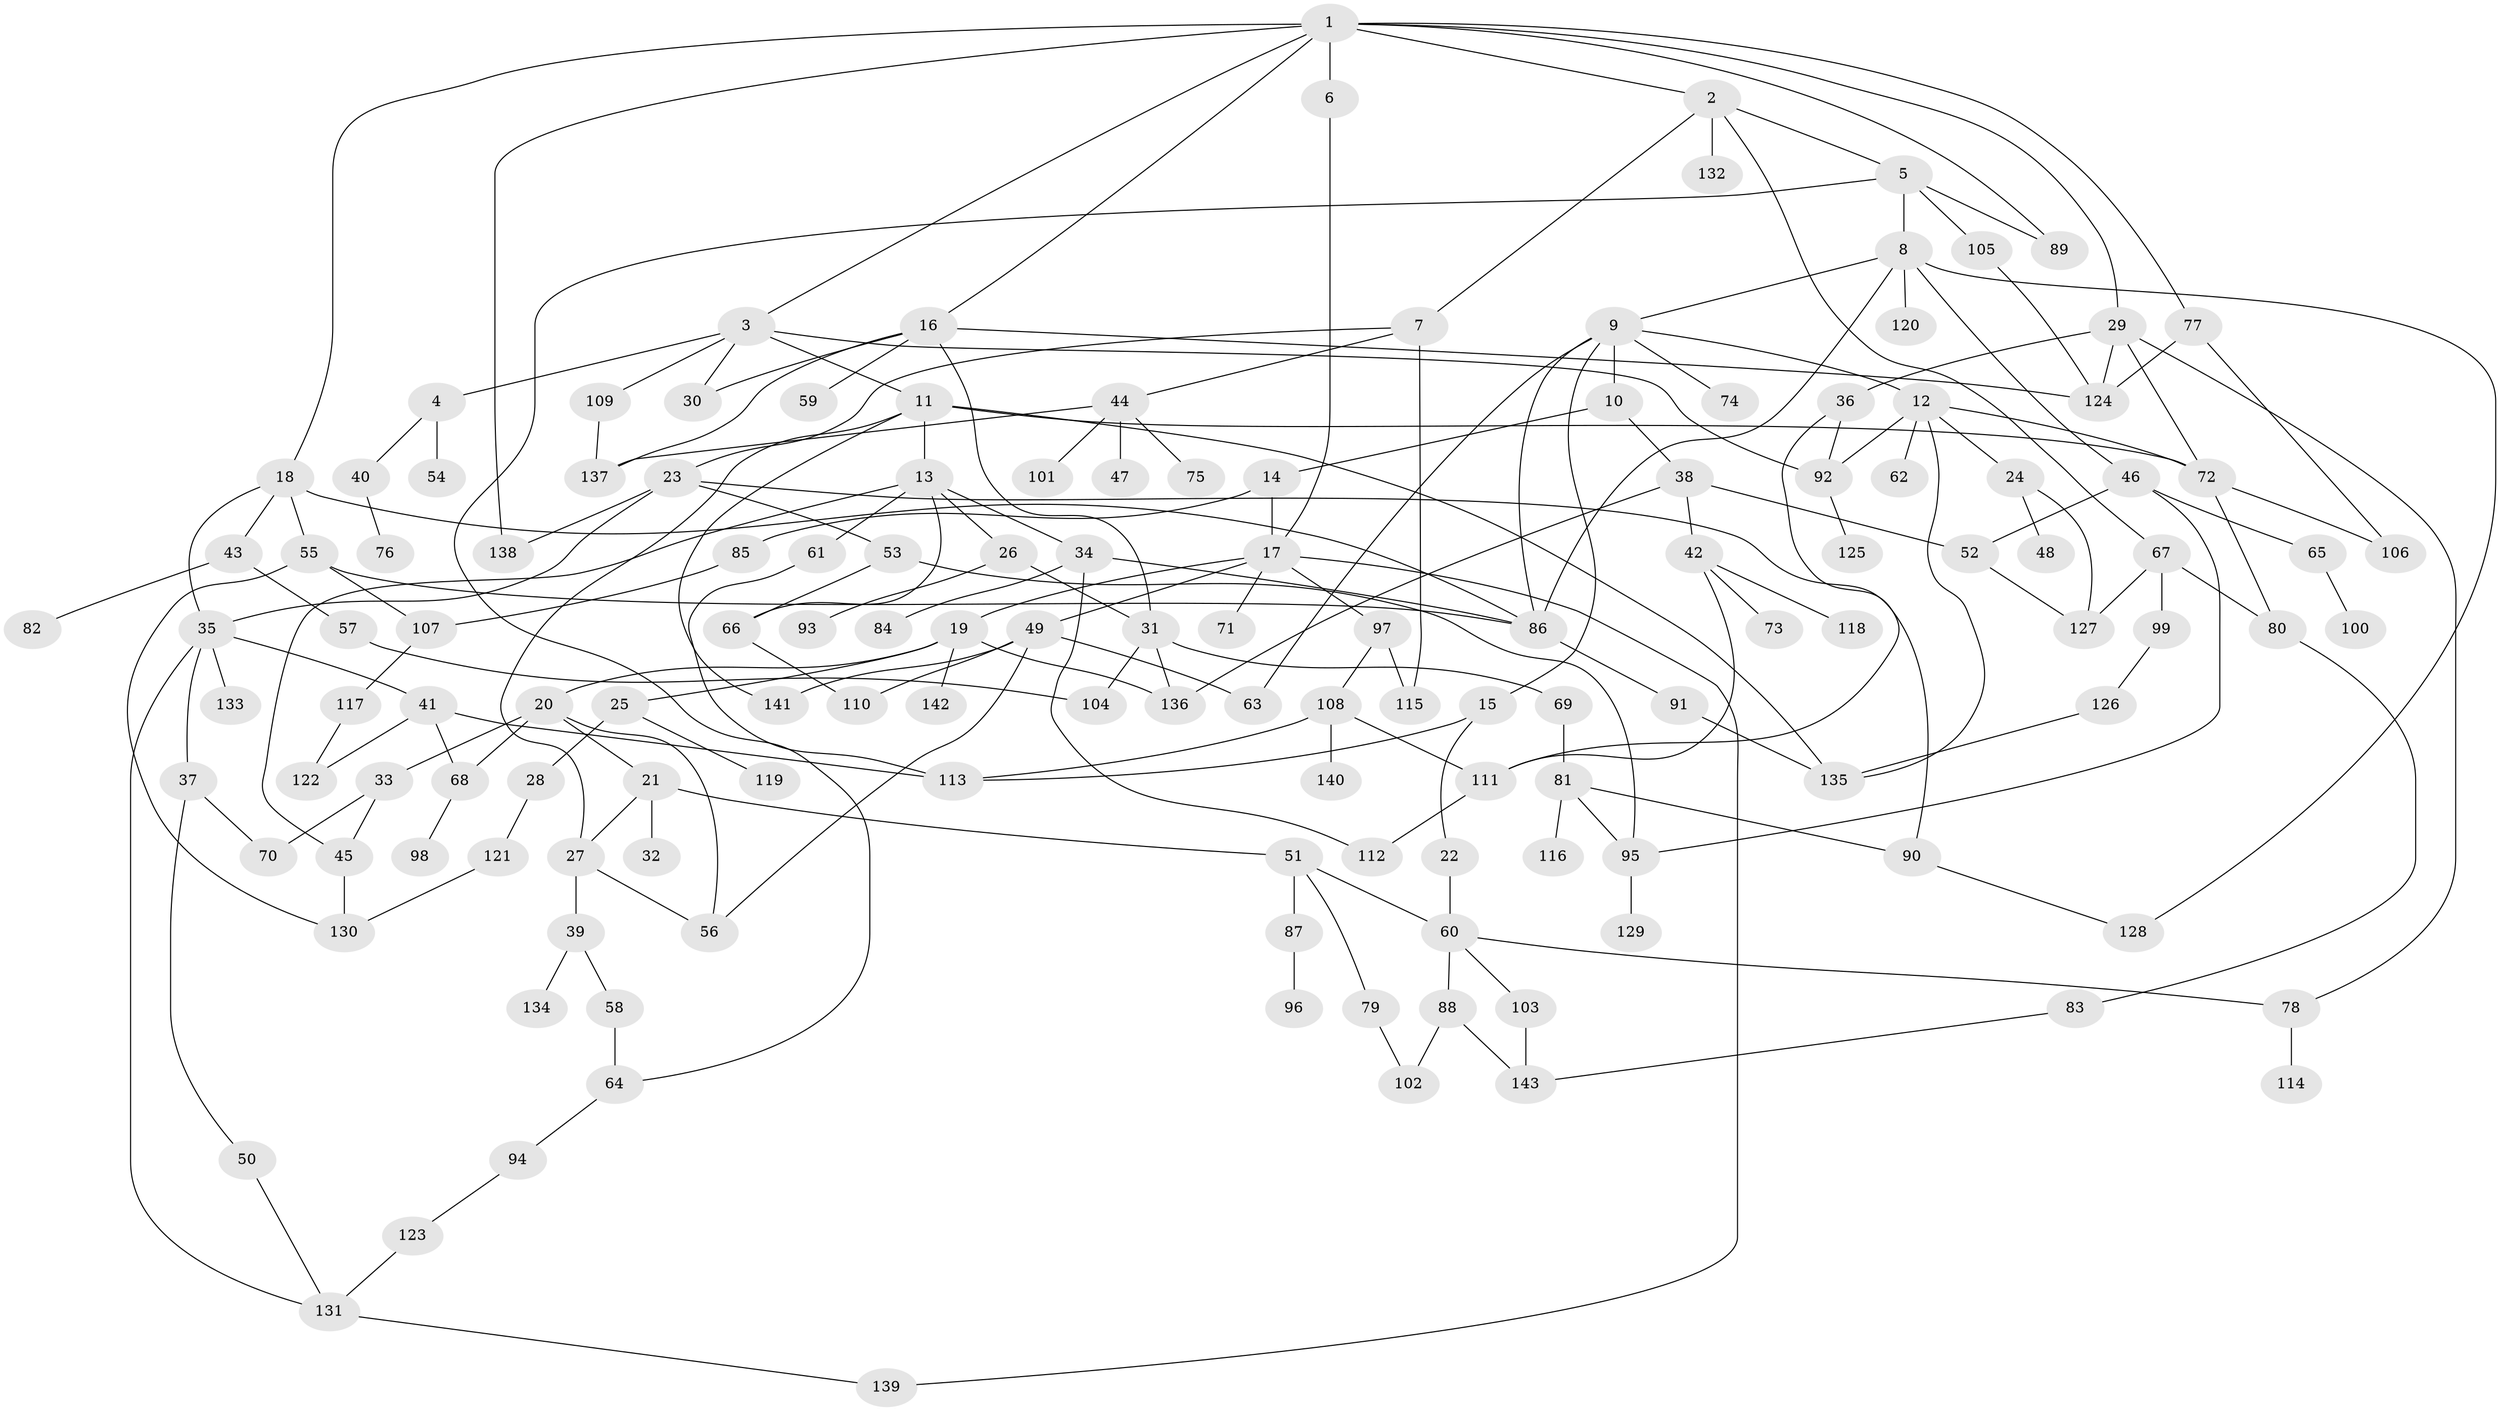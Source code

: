 // coarse degree distribution, {8: 0.021052631578947368, 7: 0.031578947368421054, 10: 0.021052631578947368, 3: 0.21052631578947367, 2: 0.21052631578947367, 4: 0.10526315789473684, 6: 0.07368421052631578, 9: 0.021052631578947368, 5: 0.06315789473684211, 1: 0.24210526315789474}
// Generated by graph-tools (version 1.1) at 2025/51/02/27/25 19:51:37]
// undirected, 143 vertices, 206 edges
graph export_dot {
graph [start="1"]
  node [color=gray90,style=filled];
  1;
  2;
  3;
  4;
  5;
  6;
  7;
  8;
  9;
  10;
  11;
  12;
  13;
  14;
  15;
  16;
  17;
  18;
  19;
  20;
  21;
  22;
  23;
  24;
  25;
  26;
  27;
  28;
  29;
  30;
  31;
  32;
  33;
  34;
  35;
  36;
  37;
  38;
  39;
  40;
  41;
  42;
  43;
  44;
  45;
  46;
  47;
  48;
  49;
  50;
  51;
  52;
  53;
  54;
  55;
  56;
  57;
  58;
  59;
  60;
  61;
  62;
  63;
  64;
  65;
  66;
  67;
  68;
  69;
  70;
  71;
  72;
  73;
  74;
  75;
  76;
  77;
  78;
  79;
  80;
  81;
  82;
  83;
  84;
  85;
  86;
  87;
  88;
  89;
  90;
  91;
  92;
  93;
  94;
  95;
  96;
  97;
  98;
  99;
  100;
  101;
  102;
  103;
  104;
  105;
  106;
  107;
  108;
  109;
  110;
  111;
  112;
  113;
  114;
  115;
  116;
  117;
  118;
  119;
  120;
  121;
  122;
  123;
  124;
  125;
  126;
  127;
  128;
  129;
  130;
  131;
  132;
  133;
  134;
  135;
  136;
  137;
  138;
  139;
  140;
  141;
  142;
  143;
  1 -- 2;
  1 -- 3;
  1 -- 6;
  1 -- 16;
  1 -- 18;
  1 -- 29;
  1 -- 77;
  1 -- 89;
  1 -- 138;
  2 -- 5;
  2 -- 7;
  2 -- 67;
  2 -- 132;
  3 -- 4;
  3 -- 11;
  3 -- 30;
  3 -- 92;
  3 -- 109;
  4 -- 40;
  4 -- 54;
  5 -- 8;
  5 -- 105;
  5 -- 89;
  5 -- 64;
  6 -- 17;
  7 -- 23;
  7 -- 44;
  7 -- 115;
  8 -- 9;
  8 -- 46;
  8 -- 120;
  8 -- 128;
  8 -- 86;
  9 -- 10;
  9 -- 12;
  9 -- 15;
  9 -- 63;
  9 -- 74;
  9 -- 86;
  10 -- 14;
  10 -- 38;
  11 -- 13;
  11 -- 141;
  11 -- 72;
  11 -- 27;
  11 -- 135;
  12 -- 24;
  12 -- 62;
  12 -- 72;
  12 -- 92;
  12 -- 135;
  13 -- 26;
  13 -- 34;
  13 -- 61;
  13 -- 45;
  13 -- 66;
  14 -- 17;
  14 -- 85;
  15 -- 22;
  15 -- 113;
  16 -- 59;
  16 -- 124;
  16 -- 31;
  16 -- 30;
  16 -- 137;
  17 -- 19;
  17 -- 49;
  17 -- 71;
  17 -- 97;
  17 -- 139;
  18 -- 35;
  18 -- 43;
  18 -- 55;
  18 -- 86;
  19 -- 20;
  19 -- 25;
  19 -- 136;
  19 -- 142;
  20 -- 21;
  20 -- 33;
  20 -- 56;
  20 -- 68;
  21 -- 27;
  21 -- 32;
  21 -- 51;
  22 -- 60;
  23 -- 53;
  23 -- 90;
  23 -- 138;
  23 -- 35;
  24 -- 48;
  24 -- 127;
  25 -- 28;
  25 -- 119;
  26 -- 31;
  26 -- 93;
  27 -- 39;
  27 -- 56;
  28 -- 121;
  29 -- 36;
  29 -- 78;
  29 -- 124;
  29 -- 72;
  31 -- 69;
  31 -- 104;
  31 -- 136;
  33 -- 45;
  33 -- 70;
  34 -- 84;
  34 -- 112;
  34 -- 86;
  35 -- 37;
  35 -- 41;
  35 -- 133;
  35 -- 131;
  36 -- 111;
  36 -- 92;
  37 -- 50;
  37 -- 70;
  38 -- 42;
  38 -- 52;
  38 -- 136;
  39 -- 58;
  39 -- 134;
  40 -- 76;
  41 -- 68;
  41 -- 113;
  41 -- 122;
  42 -- 73;
  42 -- 111;
  42 -- 118;
  43 -- 57;
  43 -- 82;
  44 -- 47;
  44 -- 75;
  44 -- 101;
  44 -- 137;
  45 -- 130;
  46 -- 65;
  46 -- 95;
  46 -- 52;
  49 -- 56;
  49 -- 141;
  49 -- 63;
  49 -- 110;
  50 -- 131;
  51 -- 60;
  51 -- 79;
  51 -- 87;
  52 -- 127;
  53 -- 66;
  53 -- 95;
  55 -- 107;
  55 -- 86;
  55 -- 130;
  57 -- 104;
  58 -- 64;
  60 -- 88;
  60 -- 103;
  60 -- 78;
  61 -- 113;
  64 -- 94;
  65 -- 100;
  66 -- 110;
  67 -- 99;
  67 -- 127;
  67 -- 80;
  68 -- 98;
  69 -- 81;
  72 -- 80;
  72 -- 106;
  77 -- 106;
  77 -- 124;
  78 -- 114;
  79 -- 102;
  80 -- 83;
  81 -- 116;
  81 -- 95;
  81 -- 90;
  83 -- 143;
  85 -- 107;
  86 -- 91;
  87 -- 96;
  88 -- 102;
  88 -- 143;
  90 -- 128;
  91 -- 135;
  92 -- 125;
  94 -- 123;
  95 -- 129;
  97 -- 108;
  97 -- 115;
  99 -- 126;
  103 -- 143;
  105 -- 124;
  107 -- 117;
  108 -- 140;
  108 -- 111;
  108 -- 113;
  109 -- 137;
  111 -- 112;
  117 -- 122;
  121 -- 130;
  123 -- 131;
  126 -- 135;
  131 -- 139;
}
